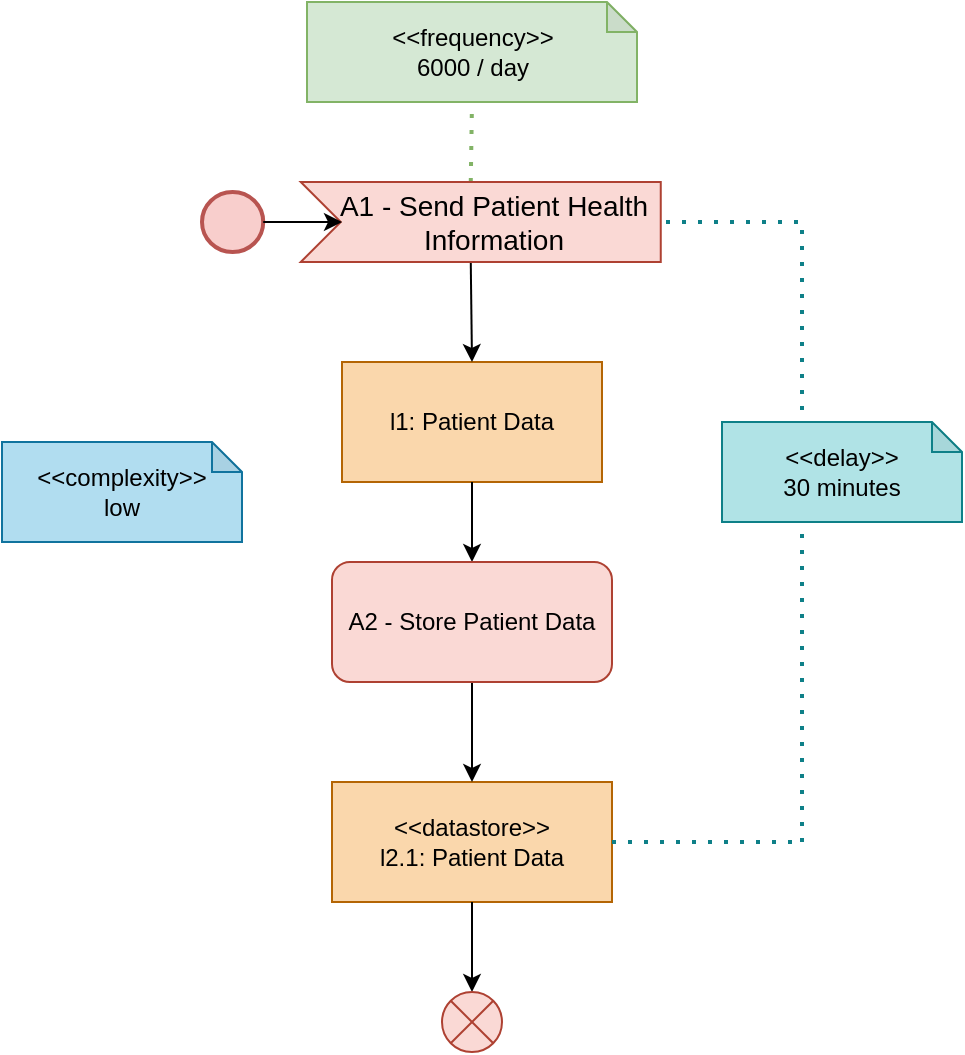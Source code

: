 <mxfile version="28.1.2">
  <diagram name="Pagina-1" id="b7HE8cOG6frI7xQe7_zq">
    <mxGraphModel dx="1034" dy="578" grid="1" gridSize="10" guides="1" tooltips="1" connect="1" arrows="1" fold="1" page="1" pageScale="1" pageWidth="827" pageHeight="1169" math="0" shadow="0">
      <root>
        <mxCell id="0" />
        <mxCell id="1" parent="0" />
        <mxCell id="HxhTwCLQzsJfj2YoTpwj-1" value="l1: Patient Data" style="rounded=0;whiteSpace=wrap;html=1;fillColor=#fad7ac;strokeColor=#b46504;" vertex="1" parent="1">
          <mxGeometry x="310" y="190" width="130" height="60" as="geometry" />
        </mxCell>
        <mxCell id="HxhTwCLQzsJfj2YoTpwj-2" value="" style="endArrow=classic;html=1;rounded=0;exitX=0;exitY=0;exitDx=85;exitDy=40;exitPerimeter=0;entryX=0.5;entryY=0;entryDx=0;entryDy=0;" edge="1" parent="1" source="HxhTwCLQzsJfj2YoTpwj-14" target="HxhTwCLQzsJfj2YoTpwj-1">
          <mxGeometry width="50" height="50" relative="1" as="geometry">
            <mxPoint x="380" y="270" as="sourcePoint" />
            <mxPoint x="430" y="220" as="targetPoint" />
          </mxGeometry>
        </mxCell>
        <mxCell id="HxhTwCLQzsJfj2YoTpwj-3" value="" style="endArrow=classic;html=1;rounded=0;exitX=0.5;exitY=1;exitDx=0;exitDy=0;entryX=0.5;entryY=0;entryDx=0;entryDy=0;" edge="1" parent="1" source="HxhTwCLQzsJfj2YoTpwj-1">
          <mxGeometry width="50" height="50" relative="1" as="geometry">
            <mxPoint x="380" y="270" as="sourcePoint" />
            <mxPoint x="375" y="290" as="targetPoint" />
          </mxGeometry>
        </mxCell>
        <mxCell id="HxhTwCLQzsJfj2YoTpwj-4" value="&amp;lt;&amp;lt;datastore&amp;gt;&amp;gt;&lt;div&gt;l2.1:&amp;nbsp;&lt;span style=&quot;background-color: transparent; color: light-dark(rgb(0, 0, 0), rgb(255, 255, 255));&quot;&gt;Patient Data&lt;/span&gt;&lt;/div&gt;" style="rounded=0;whiteSpace=wrap;html=1;fillColor=#fad7ac;strokeColor=#b46504;" vertex="1" parent="1">
          <mxGeometry x="305" y="400" width="140" height="60" as="geometry" />
        </mxCell>
        <mxCell id="HxhTwCLQzsJfj2YoTpwj-5" value="" style="endArrow=classic;html=1;rounded=0;exitX=0.5;exitY=1;exitDx=0;exitDy=0;entryX=0.5;entryY=0;entryDx=0;entryDy=0;" edge="1" parent="1" source="HxhTwCLQzsJfj2YoTpwj-13" target="HxhTwCLQzsJfj2YoTpwj-4">
          <mxGeometry width="50" height="50" relative="1" as="geometry">
            <mxPoint x="380" y="470" as="sourcePoint" />
            <mxPoint x="430" y="420" as="targetPoint" />
          </mxGeometry>
        </mxCell>
        <mxCell id="HxhTwCLQzsJfj2YoTpwj-6" value="" style="endArrow=classic;html=1;rounded=0;exitX=0.5;exitY=1;exitDx=0;exitDy=0;entryX=0.5;entryY=0;entryDx=0;entryDy=0;" edge="1" parent="1" source="HxhTwCLQzsJfj2YoTpwj-4" target="HxhTwCLQzsJfj2YoTpwj-7">
          <mxGeometry width="50" height="50" relative="1" as="geometry">
            <mxPoint x="380" y="470" as="sourcePoint" />
            <mxPoint x="230" y="660" as="targetPoint" />
          </mxGeometry>
        </mxCell>
        <mxCell id="HxhTwCLQzsJfj2YoTpwj-7" value="" style="shape=sumEllipse;perimeter=ellipsePerimeter;whiteSpace=wrap;html=1;backgroundOutline=1;fillColor=#fad9d5;strokeColor=#ae4132;" vertex="1" parent="1">
          <mxGeometry x="360" y="505" width="30" height="30" as="geometry" />
        </mxCell>
        <mxCell id="HxhTwCLQzsJfj2YoTpwj-8" value="" style="endArrow=none;dashed=1;html=1;dashPattern=1 3;strokeWidth=2;rounded=0;entryX=1;entryY=0.5;entryDx=0;entryDy=0;entryPerimeter=0;fillColor=#b0e3e6;strokeColor=#0e8088;" edge="1" parent="1" target="HxhTwCLQzsJfj2YoTpwj-14">
          <mxGeometry width="50" height="50" relative="1" as="geometry">
            <mxPoint x="540" y="430" as="sourcePoint" />
            <mxPoint x="430" y="120" as="targetPoint" />
            <Array as="points">
              <mxPoint x="540" y="290" />
              <mxPoint x="540" y="120" />
            </Array>
          </mxGeometry>
        </mxCell>
        <mxCell id="HxhTwCLQzsJfj2YoTpwj-9" value="" style="endArrow=none;dashed=1;html=1;dashPattern=1 3;strokeWidth=2;rounded=0;exitX=1;exitY=0.5;exitDx=0;exitDy=0;fillColor=#b0e3e6;strokeColor=#0e8088;" edge="1" parent="1" source="HxhTwCLQzsJfj2YoTpwj-4">
          <mxGeometry width="50" height="50" relative="1" as="geometry">
            <mxPoint x="630" y="590" as="sourcePoint" />
            <mxPoint x="540" y="430" as="targetPoint" />
            <Array as="points">
              <mxPoint x="540" y="430" />
            </Array>
          </mxGeometry>
        </mxCell>
        <mxCell id="HxhTwCLQzsJfj2YoTpwj-10" value="&amp;lt;&amp;lt;frequency&amp;gt;&amp;gt;&lt;br&gt;6000 / day" style="shape=note;whiteSpace=wrap;html=1;backgroundOutline=1;darkOpacity=0.05;size=15;fillColor=#d5e8d4;strokeColor=#82b366;" vertex="1" parent="1">
          <mxGeometry x="292.5" y="10" width="165" height="50" as="geometry" />
        </mxCell>
        <mxCell id="HxhTwCLQzsJfj2YoTpwj-11" value="" style="endArrow=none;dashed=1;html=1;dashPattern=1 3;strokeWidth=2;rounded=0;entryX=0.5;entryY=1;entryDx=0;entryDy=0;entryPerimeter=0;exitX=0;exitY=0;exitDx=85;exitDy=0;exitPerimeter=0;fillColor=#d5e8d4;strokeColor=#82b366;" edge="1" parent="1" source="HxhTwCLQzsJfj2YoTpwj-14" target="HxhTwCLQzsJfj2YoTpwj-10">
          <mxGeometry width="50" height="50" relative="1" as="geometry">
            <mxPoint x="380" y="270" as="sourcePoint" />
            <mxPoint x="430" y="220" as="targetPoint" />
            <Array as="points">
              <mxPoint x="375" y="60" />
            </Array>
          </mxGeometry>
        </mxCell>
        <mxCell id="HxhTwCLQzsJfj2YoTpwj-12" value="&amp;lt;&amp;lt;complexity&amp;gt;&amp;gt;&lt;br&gt;low" style="shape=note;whiteSpace=wrap;html=1;backgroundOutline=1;darkOpacity=0.05;size=15;fillColor=#b1ddf0;strokeColor=#10739e;" vertex="1" parent="1">
          <mxGeometry x="140" y="230" width="120" height="50" as="geometry" />
        </mxCell>
        <mxCell id="HxhTwCLQzsJfj2YoTpwj-13" value="A2 - Store Patient Data" style="rounded=1;whiteSpace=wrap;html=1;fillColor=#fad9d5;strokeColor=#ae4132;" vertex="1" parent="1">
          <mxGeometry x="305" y="290" width="140" height="60" as="geometry" />
        </mxCell>
        <mxCell id="HxhTwCLQzsJfj2YoTpwj-14" value="A1 - Send Patient Health Information" style="html=1;shape=mxgraph.infographic.ribbonSimple;notch1=20;notch2=0;align=center;verticalAlign=middle;fontSize=14;fontStyle=0;fillColor=#fad9d5;flipH=0;spacingRight=0;spacingLeft=14;whiteSpace=wrap;strokeColor=#ae4132;" vertex="1" parent="1">
          <mxGeometry x="289.38" y="100" width="180" height="40" as="geometry" />
        </mxCell>
        <mxCell id="HxhTwCLQzsJfj2YoTpwj-15" value="" style="strokeWidth=2;html=1;shape=mxgraph.flowchart.start_2;whiteSpace=wrap;fillColor=#f8cecc;strokeColor=#b85450;" vertex="1" parent="1">
          <mxGeometry x="240" y="105" width="30.62" height="30" as="geometry" />
        </mxCell>
        <mxCell id="HxhTwCLQzsJfj2YoTpwj-16" value="" style="endArrow=classic;html=1;rounded=0;exitX=1;exitY=0.5;exitDx=0;exitDy=0;exitPerimeter=0;entryX=0;entryY=0;entryDx=20;entryDy=20;entryPerimeter=0;" edge="1" parent="1" source="HxhTwCLQzsJfj2YoTpwj-15">
          <mxGeometry width="50" height="50" relative="1" as="geometry">
            <mxPoint x="225.62" y="110" as="sourcePoint" />
            <mxPoint x="310" y="120" as="targetPoint" />
          </mxGeometry>
        </mxCell>
        <mxCell id="HxhTwCLQzsJfj2YoTpwj-17" value="&amp;lt;&amp;lt;delay&amp;gt;&amp;gt;&lt;br&gt;30 minutes" style="shape=note;whiteSpace=wrap;html=1;backgroundOutline=1;darkOpacity=0.05;size=15;fillColor=#b0e3e6;strokeColor=#0e8088;" vertex="1" parent="1">
          <mxGeometry x="500" y="220" width="120" height="50" as="geometry" />
        </mxCell>
      </root>
    </mxGraphModel>
  </diagram>
</mxfile>
